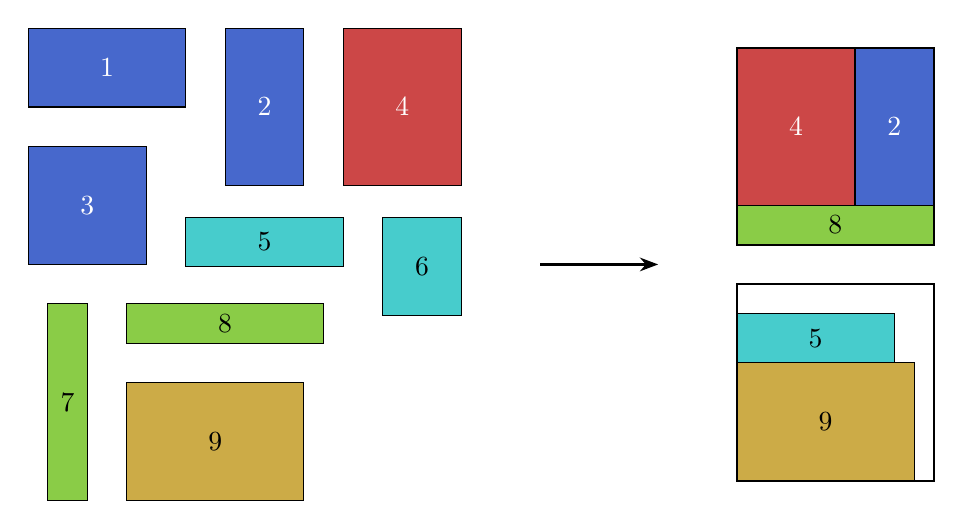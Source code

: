 \begin{tikzpicture}[
item/.style={draw},
bin/.style={draw,thick},
myarrow/.style={->,>={Stealth},thick},
]
\definecolor{myblue}{HTML}{4768CC}
\definecolor{myred}{HTML}{CC4747}
\definecolor{mycyan}{HTML}{47CCCC}
\definecolor{mygreen}{HTML}{8ACC47}
\definecolor{myyellow}{HTML}{CCAB47}
\begin{scope}
\path[item,fill=myblue]
    (0, 0) rectangle +(2, -1) node[text=white,pos=0.5] {1}
    (2.5, 0) rectangle +(1, -2) node[text=white,pos=0.5] {2}
    (0, -1.5) rectangle +(1.5, -1.5) node[text=white,pos=0.5] {3};
\path[item,fill=myred]
    (4, 0) rectangle +(1.5, -2) node[text=white,pos=0.5] {4};
\path[item,fill=mycyan]
    (2, -2.4) rectangle +(2, -0.625) node[pos=0.5] {5}
    (4.5, -2.4) rectangle +(1, -1.25) node[pos=0.5] {6};
\path[item,fill=mygreen]
    (0.25, -3.5) rectangle +(0.5, -2.5) node[pos=0.5] {7}
    (1.25, -3.5) rectangle +(2.5, -0.5) node[pos=0.5] {8};
\path[item,fill=myyellow]
    (1.25, -4.5) rectangle +(2.25, -1.5) node[pos=0.5] {9};
\end{scope}
\draw[myarrow] (6.5, -3) -- (8,-3);
\begin{scope}[xshift=9cm,yshift=-0.25cm]
\path[item,fill=myred] (0, 0) rectangle +(1.5, -2) node[text=white,pos=0.5] {4};
\path[item,fill=myblue] (1.5, 0) rectangle +(1, -2) node[text=white,pos=0.5] {2};
\path[item,fill=mygreen] (0, -2) rectangle +(2.5, -0.5) node[pos=0.5] {8};
\path[item,fill=mycyan] (0, -4) rectangle +(2, 0.625) node[pos=0.5] {5};
\path[item,fill=myyellow] (0, -4) rectangle +(2.25, -1.5) node[pos=0.5] {9};
\path[bin] (0, 0) rectangle +(2.5, -2.5);
\path[bin] (0, -3) rectangle +(2.5, -2.5);
\end{scope}
\end{tikzpicture}
